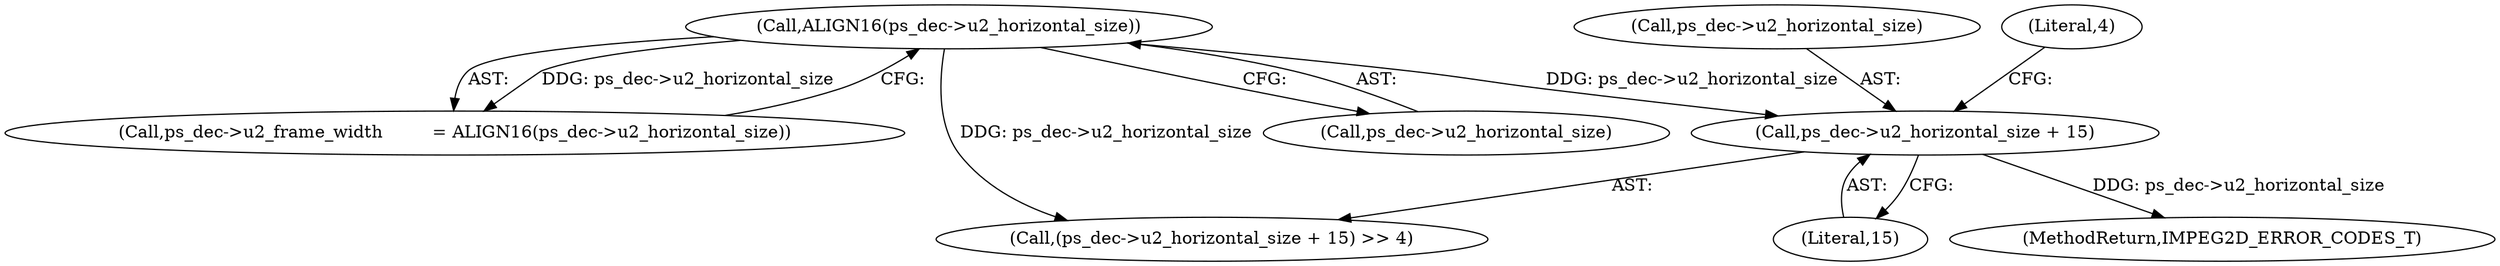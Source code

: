 digraph "0_Android_29a78a11844fc027fa44be7f8bd8dc1cf8bf89f6_0@pointer" {
"1000260" [label="(Call,ps_dec->u2_horizontal_size + 15)"];
"1000251" [label="(Call,ALIGN16(ps_dec->u2_horizontal_size))"];
"1000252" [label="(Call,ps_dec->u2_horizontal_size)"];
"1000251" [label="(Call,ALIGN16(ps_dec->u2_horizontal_size))"];
"1000264" [label="(Literal,15)"];
"1000247" [label="(Call,ps_dec->u2_frame_width         = ALIGN16(ps_dec->u2_horizontal_size))"];
"1000260" [label="(Call,ps_dec->u2_horizontal_size + 15)"];
"1000259" [label="(Call,(ps_dec->u2_horizontal_size + 15) >> 4)"];
"1000261" [label="(Call,ps_dec->u2_horizontal_size)"];
"1000369" [label="(MethodReturn,IMPEG2D_ERROR_CODES_T)"];
"1000265" [label="(Literal,4)"];
"1000260" -> "1000259"  [label="AST: "];
"1000260" -> "1000264"  [label="CFG: "];
"1000261" -> "1000260"  [label="AST: "];
"1000264" -> "1000260"  [label="AST: "];
"1000265" -> "1000260"  [label="CFG: "];
"1000260" -> "1000369"  [label="DDG: ps_dec->u2_horizontal_size"];
"1000251" -> "1000260"  [label="DDG: ps_dec->u2_horizontal_size"];
"1000251" -> "1000247"  [label="AST: "];
"1000251" -> "1000252"  [label="CFG: "];
"1000252" -> "1000251"  [label="AST: "];
"1000247" -> "1000251"  [label="CFG: "];
"1000251" -> "1000247"  [label="DDG: ps_dec->u2_horizontal_size"];
"1000251" -> "1000259"  [label="DDG: ps_dec->u2_horizontal_size"];
}
